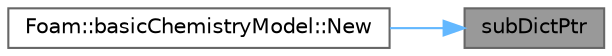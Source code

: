 digraph "subDictPtr"
{
 // LATEX_PDF_SIZE
  bgcolor="transparent";
  edge [fontname=Helvetica,fontsize=10,labelfontname=Helvetica,labelfontsize=10];
  node [fontname=Helvetica,fontsize=10,shape=box,height=0.2,width=0.4];
  rankdir="RL";
  Node1 [id="Node000001",label="subDictPtr",height=0.2,width=0.4,color="gray40", fillcolor="grey60", style="filled", fontcolor="black",tooltip=" "];
  Node1 -> Node2 [id="edge1_Node000001_Node000002",dir="back",color="steelblue1",style="solid",tooltip=" "];
  Node2 [id="Node000002",label="Foam::basicChemistryModel::New",height=0.2,width=0.4,color="grey40", fillcolor="white", style="filled",URL="$classFoam_1_1basicChemistryModel.html#a76eae647eed4808ee9f8565f250abdc1",tooltip=" "];
}
